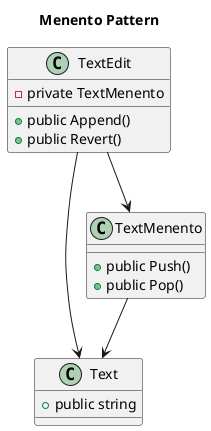 @startuml
title Menento Pattern

class Text {
    + public string
}
class TextEdit {
    + public Append()
    + public Revert()
    - private TextMenento
}

class TextMenento {
    + public Push()
    + public Pop()
}
TextEdit --> TextMenento
TextEdit --> Text
TextMenento --> Text

@enduml